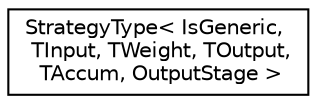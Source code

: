 digraph "Graphical Class Hierarchy"
{
 // LATEX_PDF_SIZE
  edge [fontname="Helvetica",fontsize="10",labelfontname="Helvetica",labelfontsize="10"];
  node [fontname="Helvetica",fontsize="10",shape=record];
  rankdir="LR";
  Node0 [label="StrategyType\< IsGeneric,\l TInput, TWeight, TOutput,\l TAccum, OutputStage \>",height=0.2,width=0.4,color="black", fillcolor="white", style="filled",URL="$structarm__conv_1_1depthwise_1_1depthfirst__multiplier_1_1_strategy_type.xhtml",tooltip=" "];
}
